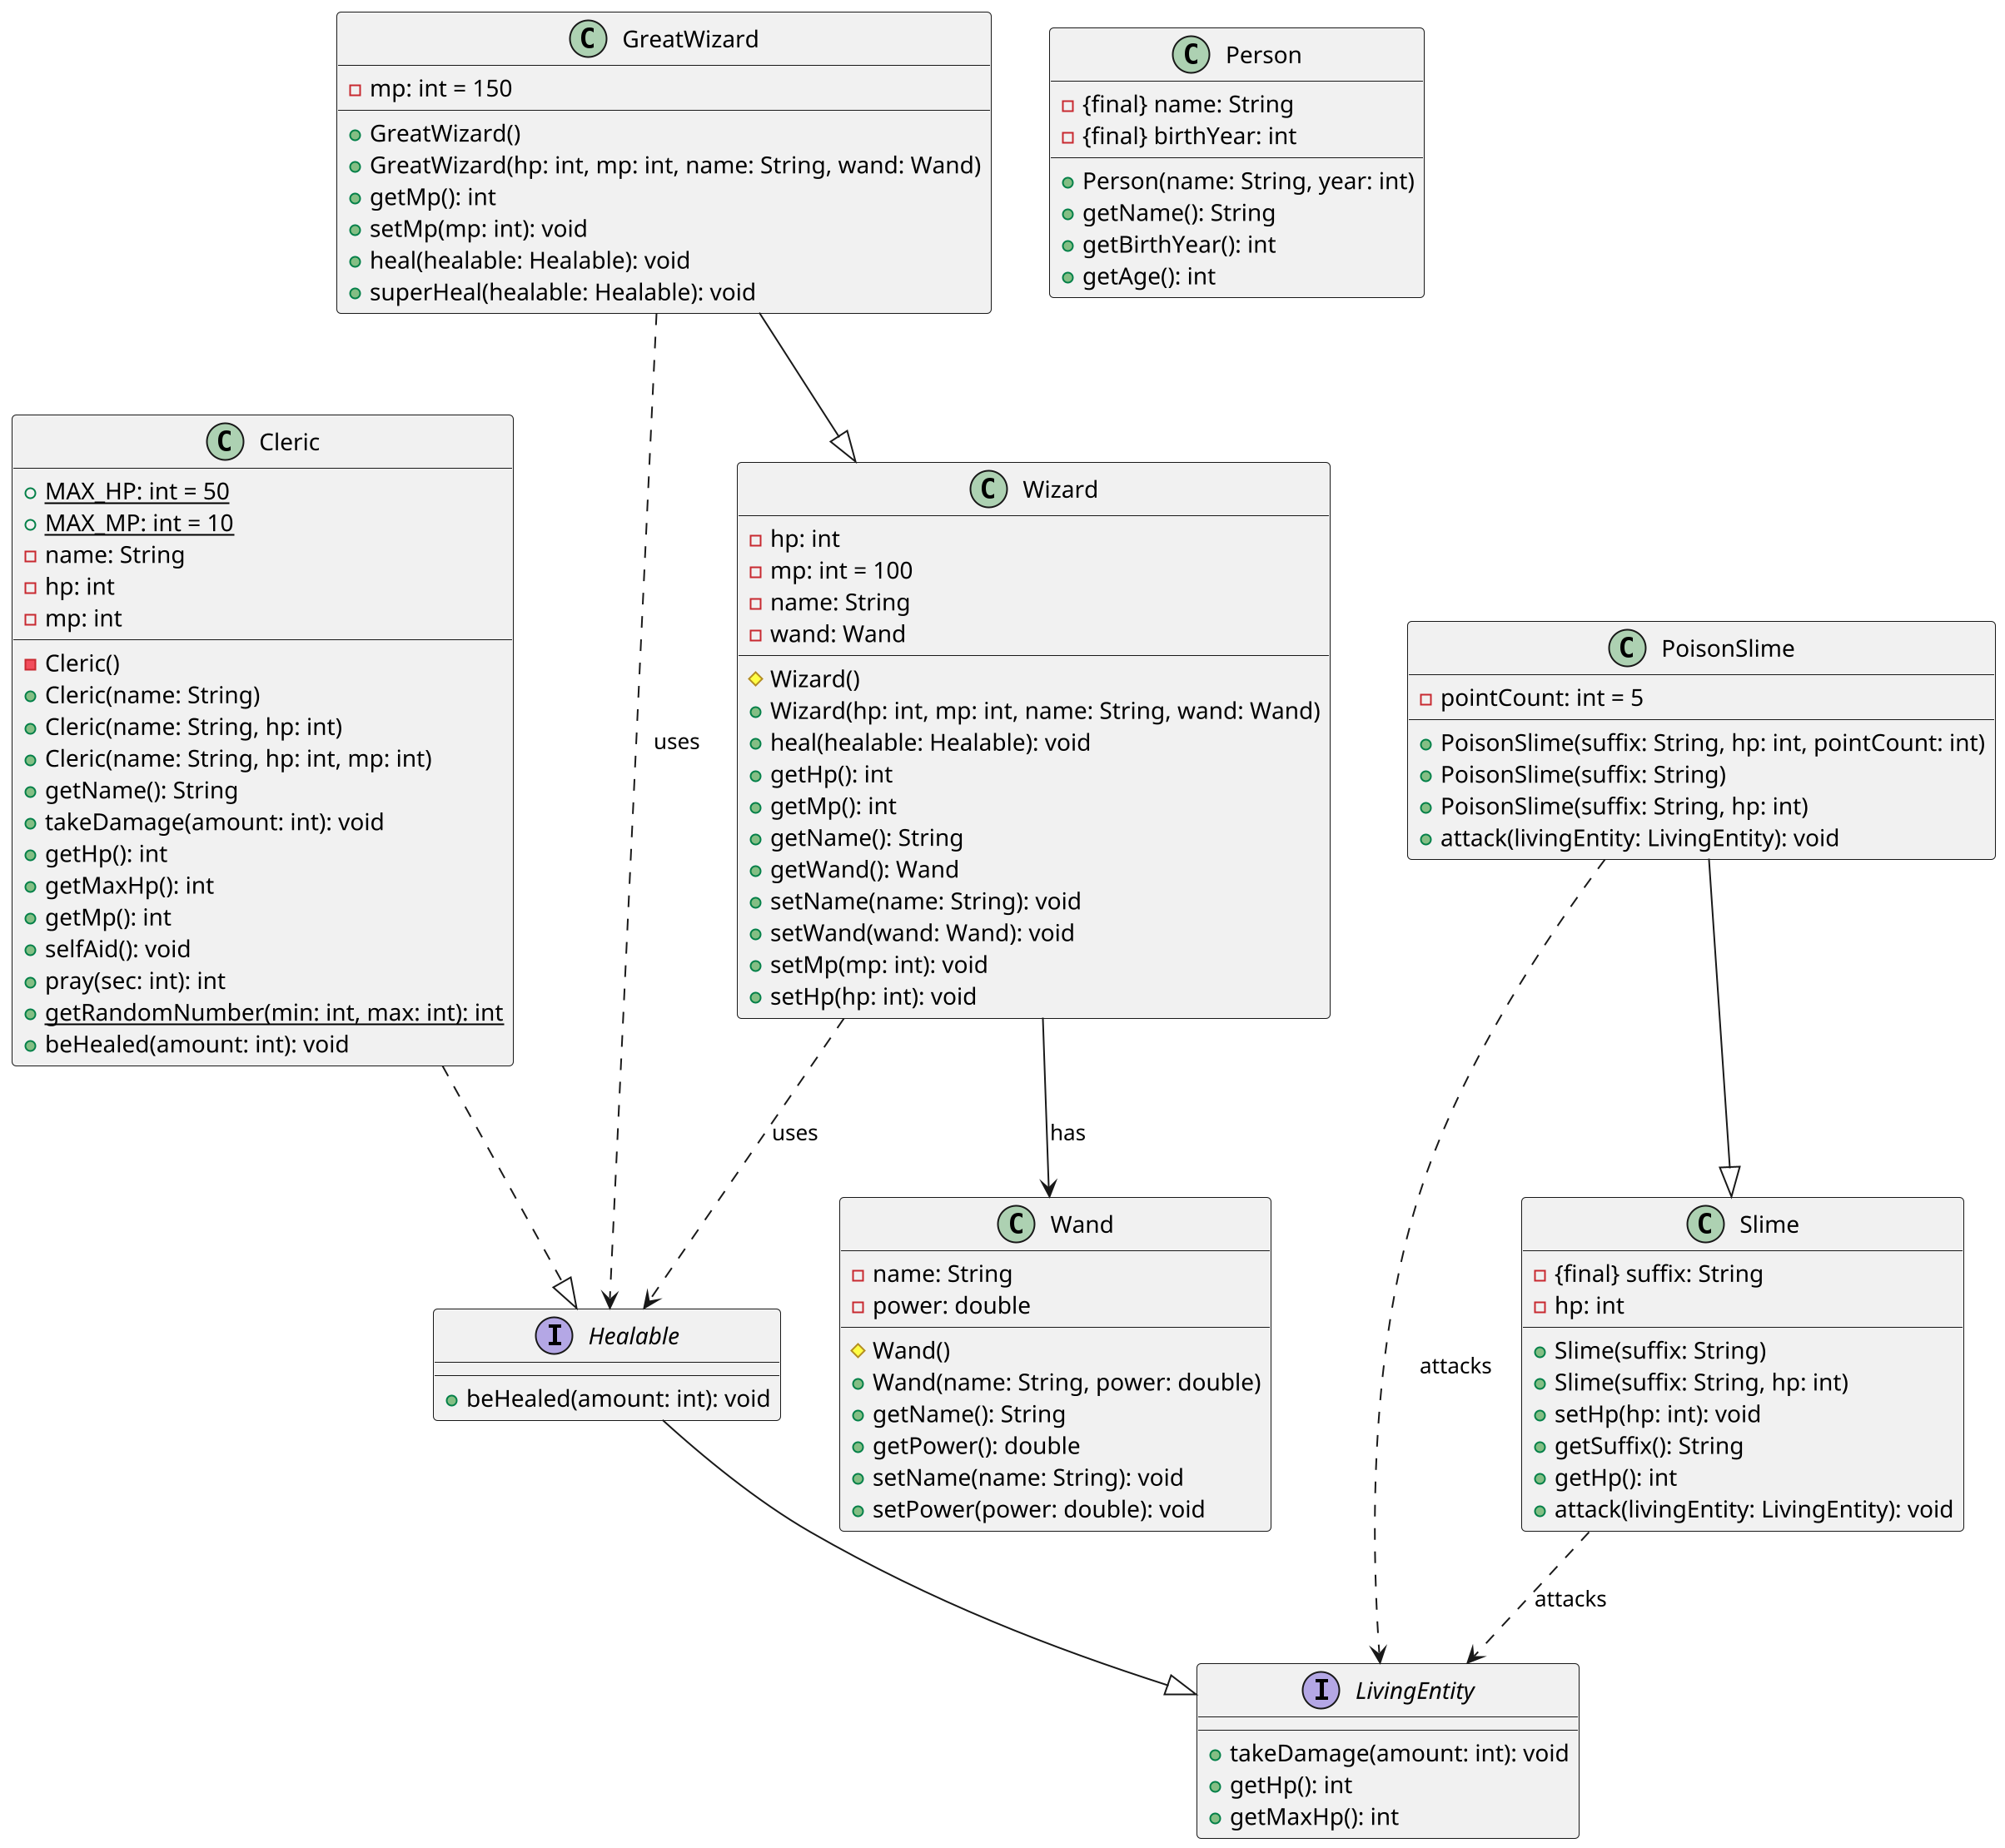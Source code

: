 @startuml
'https://plantuml.com/class-diagram

scale 2

interface LivingEntity {
    + takeDamage(amount: int): void
    + getHp(): int
    + getMaxHp(): int
}

interface Healable {
    + beHealed(amount: int): void
}

class Wizard {
    - hp: int
    - mp: int = 100
    - name: String
    - wand: Wand

    # Wizard()
    + Wizard(hp: int, mp: int, name: String, wand: Wand)
    + heal(healable: Healable): void
    + getHp(): int
    + getMp(): int
    + getName(): String
    + getWand(): Wand
    + setName(name: String): void
    + setWand(wand: Wand): void
    + setMp(mp: int): void
    + setHp(hp: int): void
}

class GreatWizard {
    - mp: int = 150

    + GreatWizard()
    + GreatWizard(hp: int, mp: int, name: String, wand: Wand)
    + getMp(): int
    + setMp(mp: int): void
    + heal(healable: Healable): void
    + superHeal(healable: Healable): void
}

class Wand {
    - name: String
    - power: double

    # Wand()
    + Wand(name: String, power: double)
    + getName(): String
    + getPower(): double
    + setName(name: String): void
    + setPower(power: double): void
}

class Cleric {
    + {static} MAX_HP: int = 50
    + {static} MAX_MP: int = 10
    - name: String
    - hp: int
    - mp: int

    - Cleric()
    + Cleric(name: String)
    + Cleric(name: String, hp: int)
    + Cleric(name: String, hp: int, mp: int)
    + getName(): String
    + takeDamage(amount: int): void
    + getHp(): int
    + getMaxHp(): int
    + getMp(): int
    + selfAid(): void
    + pray(sec: int): int
    + {static} getRandomNumber(min: int, max: int): int
    + beHealed(amount: int): void
}

class Person {
    - {final} name: String
    - {final} birthYear: int

    + Person(name: String, year: int)
    + getName(): String
    + getBirthYear(): int
    + getAge(): int
}

class Slime {
    - {final} suffix: String
    - hp: int

    + Slime(suffix: String)
    + Slime(suffix: String, hp: int)
    + setHp(hp: int): void
    + getSuffix(): String
    + getHp(): int
    + attack(livingEntity: LivingEntity): void
}

class PoisonSlime {
    - pointCount: int = 5

    + PoisonSlime(suffix: String, hp: int, pointCount: int)
    + PoisonSlime(suffix: String)
    + PoisonSlime(suffix: String, hp: int)
    + attack(livingEntity: LivingEntity): void
}

' Inheritance relationships
GreatWizard --|> Wizard
PoisonSlime --|> Slime
Healable --|> LivingEntity

' Implementation relationships
Cleric ..|> Healable

' Composition/Association relationships
Wizard --> Wand : has
Wizard ..> Healable : uses
GreatWizard ..> Healable : uses
Slime ..> LivingEntity : attacks
PoisonSlime ..> LivingEntity : attacks

@enduml